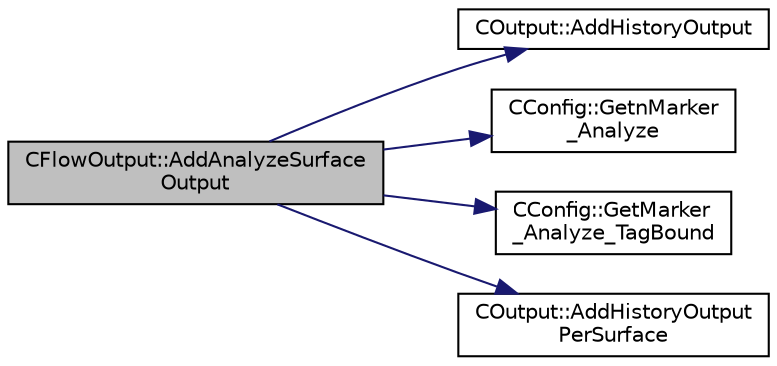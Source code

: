 digraph "CFlowOutput::AddAnalyzeSurfaceOutput"
{
  edge [fontname="Helvetica",fontsize="10",labelfontname="Helvetica",labelfontsize="10"];
  node [fontname="Helvetica",fontsize="10",shape=record];
  rankdir="LR";
  Node17 [label="CFlowOutput::AddAnalyzeSurface\lOutput",height=0.2,width=0.4,color="black", fillcolor="grey75", style="filled", fontcolor="black"];
  Node17 -> Node18 [color="midnightblue",fontsize="10",style="solid",fontname="Helvetica"];
  Node18 [label="COutput::AddHistoryOutput",height=0.2,width=0.4,color="black", fillcolor="white", style="filled",URL="$class_c_output.html#ad5ee424d364346cbd6dc27ffbab35e0a",tooltip="Add a new field to the history output. "];
  Node17 -> Node19 [color="midnightblue",fontsize="10",style="solid",fontname="Helvetica"];
  Node19 [label="CConfig::GetnMarker\l_Analyze",height=0.2,width=0.4,color="black", fillcolor="white", style="filled",URL="$class_c_config.html#a1700278aa339f15f919f7a6866f2f399",tooltip="Get the total number of moving markers. "];
  Node17 -> Node20 [color="midnightblue",fontsize="10",style="solid",fontname="Helvetica"];
  Node20 [label="CConfig::GetMarker\l_Analyze_TagBound",height=0.2,width=0.4,color="black", fillcolor="white", style="filled",URL="$class_c_config.html#a9881a8acb50cc3bb370e02606eb292b9",tooltip="Get the name of the surface defined in the geometry file. "];
  Node17 -> Node21 [color="midnightblue",fontsize="10",style="solid",fontname="Helvetica"];
  Node21 [label="COutput::AddHistoryOutput\lPerSurface",height=0.2,width=0.4,color="black", fillcolor="white", style="filled",URL="$class_c_output.html#a59f05a3da028b360934afe9e2dfe766c",tooltip="Add a new field per surface marker to the history output. "];
}
